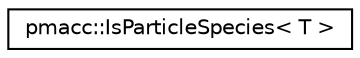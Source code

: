 digraph "Graphical Class Hierarchy"
{
 // LATEX_PDF_SIZE
  edge [fontname="Helvetica",fontsize="10",labelfontname="Helvetica",labelfontsize="10"];
  node [fontname="Helvetica",fontsize="10",shape=record];
  rankdir="LR";
  Node0 [label="pmacc::IsParticleSpecies\< T \>",height=0.2,width=0.4,color="black", fillcolor="white", style="filled",URL="$structpmacc_1_1_is_particle_species.html",tooltip="Trait that should return true if T is a particle species."];
}
